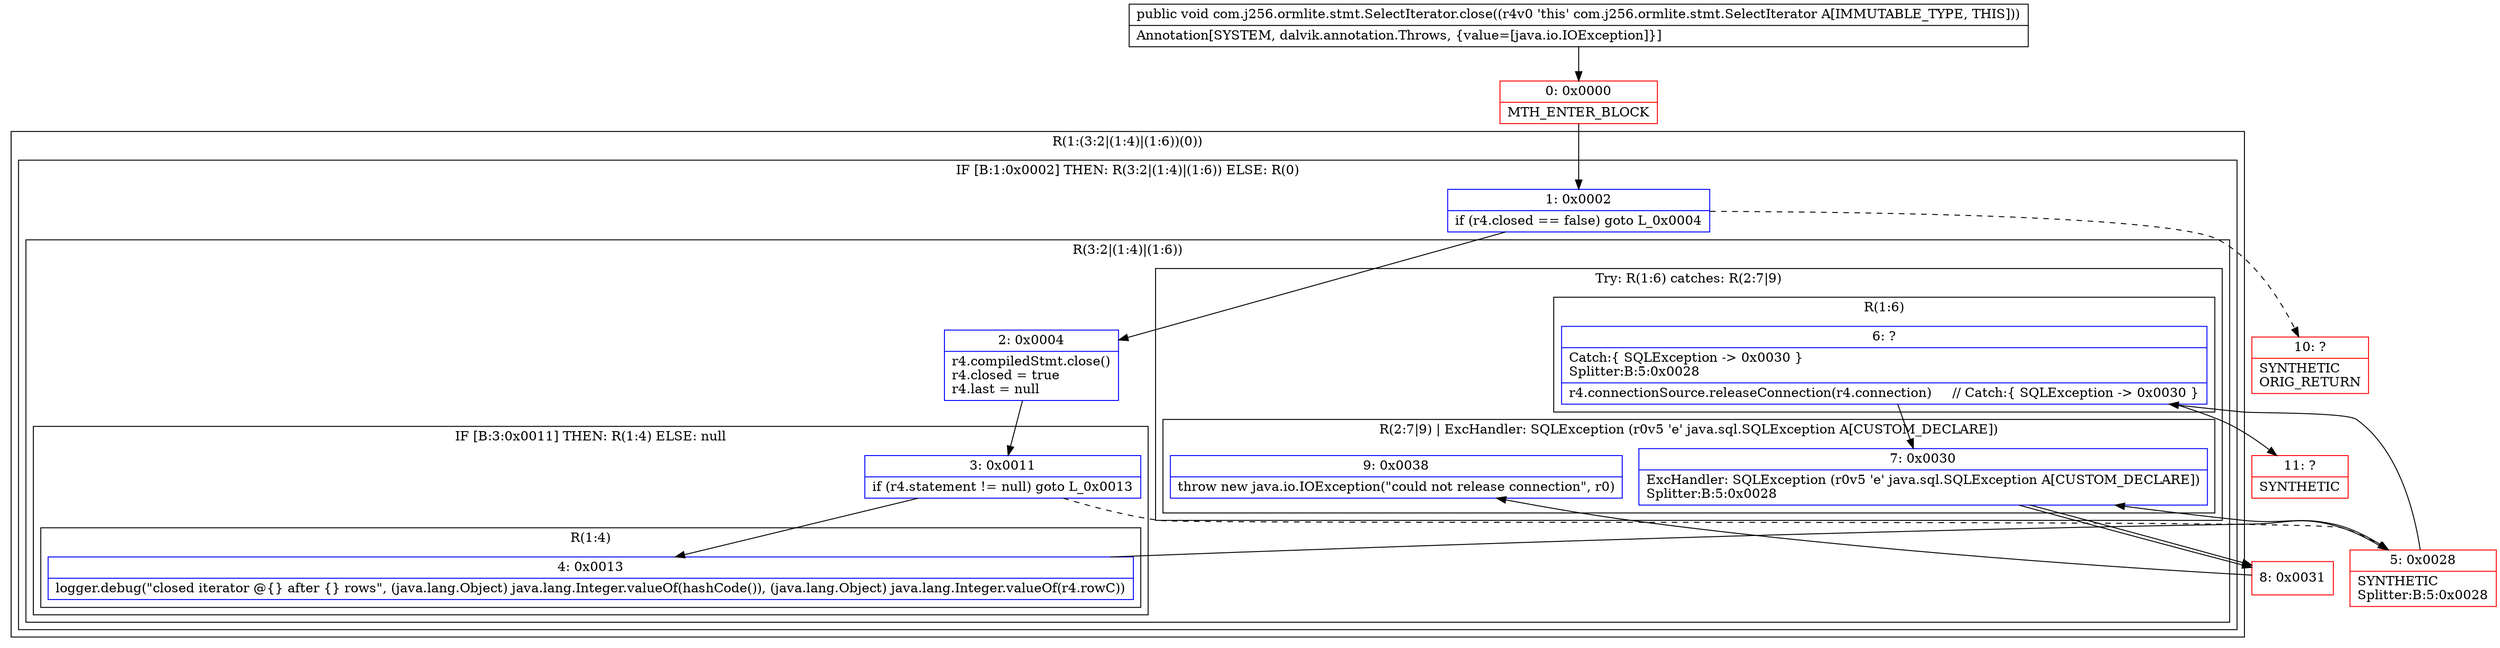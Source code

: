 digraph "CFG forcom.j256.ormlite.stmt.SelectIterator.close()V" {
subgraph cluster_Region_2114903150 {
label = "R(1:(3:2|(1:4)|(1:6))(0))";
node [shape=record,color=blue];
subgraph cluster_IfRegion_1128434283 {
label = "IF [B:1:0x0002] THEN: R(3:2|(1:4)|(1:6)) ELSE: R(0)";
node [shape=record,color=blue];
Node_1 [shape=record,label="{1\:\ 0x0002|if (r4.closed == false) goto L_0x0004\l}"];
subgraph cluster_Region_1876364609 {
label = "R(3:2|(1:4)|(1:6))";
node [shape=record,color=blue];
Node_2 [shape=record,label="{2\:\ 0x0004|r4.compiledStmt.close()\lr4.closed = true\lr4.last = null\l}"];
subgraph cluster_IfRegion_248107414 {
label = "IF [B:3:0x0011] THEN: R(1:4) ELSE: null";
node [shape=record,color=blue];
Node_3 [shape=record,label="{3\:\ 0x0011|if (r4.statement != null) goto L_0x0013\l}"];
subgraph cluster_Region_111968653 {
label = "R(1:4)";
node [shape=record,color=blue];
Node_4 [shape=record,label="{4\:\ 0x0013|logger.debug(\"closed iterator @\{\} after \{\} rows\", (java.lang.Object) java.lang.Integer.valueOf(hashCode()), (java.lang.Object) java.lang.Integer.valueOf(r4.rowC))\l}"];
}
}
subgraph cluster_TryCatchRegion_1374307041 {
label = "Try: R(1:6) catches: R(2:7|9)";
node [shape=record,color=blue];
subgraph cluster_Region_109113496 {
label = "R(1:6)";
node [shape=record,color=blue];
Node_6 [shape=record,label="{6\:\ ?|Catch:\{ SQLException \-\> 0x0030 \}\lSplitter:B:5:0x0028\l|r4.connectionSource.releaseConnection(r4.connection)     \/\/ Catch:\{ SQLException \-\> 0x0030 \}\l}"];
}
subgraph cluster_Region_1174783167 {
label = "R(2:7|9) | ExcHandler: SQLException (r0v5 'e' java.sql.SQLException A[CUSTOM_DECLARE])\l";
node [shape=record,color=blue];
Node_7 [shape=record,label="{7\:\ 0x0030|ExcHandler: SQLException (r0v5 'e' java.sql.SQLException A[CUSTOM_DECLARE])\lSplitter:B:5:0x0028\l}"];
Node_9 [shape=record,label="{9\:\ 0x0038|throw new java.io.IOException(\"could not release connection\", r0)\l}"];
}
}
}
subgraph cluster_Region_617055515 {
label = "R(0)";
node [shape=record,color=blue];
}
}
}
subgraph cluster_Region_1174783167 {
label = "R(2:7|9) | ExcHandler: SQLException (r0v5 'e' java.sql.SQLException A[CUSTOM_DECLARE])\l";
node [shape=record,color=blue];
Node_7 [shape=record,label="{7\:\ 0x0030|ExcHandler: SQLException (r0v5 'e' java.sql.SQLException A[CUSTOM_DECLARE])\lSplitter:B:5:0x0028\l}"];
Node_9 [shape=record,label="{9\:\ 0x0038|throw new java.io.IOException(\"could not release connection\", r0)\l}"];
}
Node_0 [shape=record,color=red,label="{0\:\ 0x0000|MTH_ENTER_BLOCK\l}"];
Node_5 [shape=record,color=red,label="{5\:\ 0x0028|SYNTHETIC\lSplitter:B:5:0x0028\l}"];
Node_8 [shape=record,color=red,label="{8\:\ 0x0031}"];
Node_10 [shape=record,color=red,label="{10\:\ ?|SYNTHETIC\lORIG_RETURN\l}"];
Node_11 [shape=record,color=red,label="{11\:\ ?|SYNTHETIC\l}"];
MethodNode[shape=record,label="{public void com.j256.ormlite.stmt.SelectIterator.close((r4v0 'this' com.j256.ormlite.stmt.SelectIterator A[IMMUTABLE_TYPE, THIS]))  | Annotation[SYSTEM, dalvik.annotation.Throws, \{value=[java.io.IOException]\}]\l}"];
MethodNode -> Node_0;
Node_1 -> Node_2;
Node_1 -> Node_10[style=dashed];
Node_2 -> Node_3;
Node_3 -> Node_4;
Node_3 -> Node_5[style=dashed];
Node_4 -> Node_5;
Node_6 -> Node_7;
Node_6 -> Node_11;
Node_7 -> Node_8;
Node_7 -> Node_8;
Node_0 -> Node_1;
Node_5 -> Node_6;
Node_5 -> Node_7;
Node_8 -> Node_9;
}

